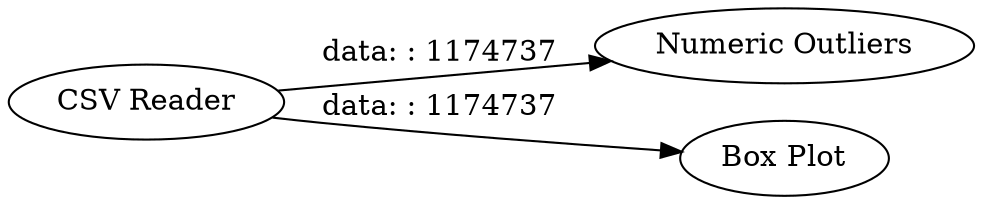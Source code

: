 digraph {
	"-7566422898445929639_3" [label="Numeric Outliers"]
	"-7566422898445929639_1" [label="CSV Reader"]
	"-7566422898445929639_2" [label="Box Plot"]
	"-7566422898445929639_1" -> "-7566422898445929639_2" [label="data: : 1174737"]
	"-7566422898445929639_1" -> "-7566422898445929639_3" [label="data: : 1174737"]
	rankdir=LR
}
